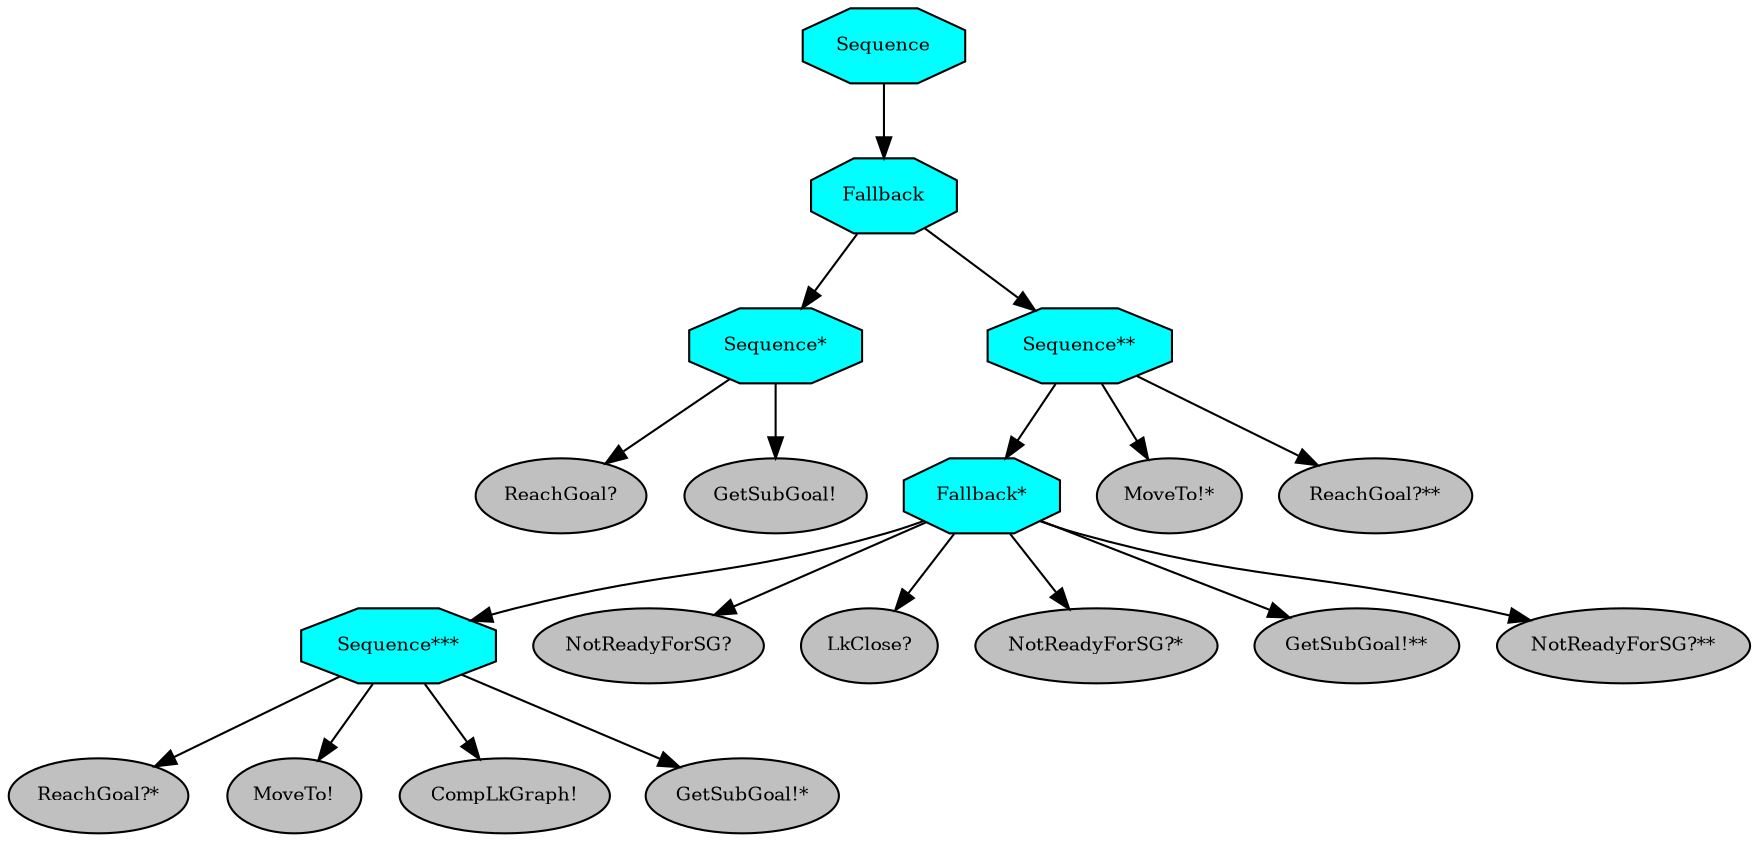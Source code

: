 digraph pastafarianism {
ordering=out;
graph [fontname="times-roman"];
node [fontname="times-roman"];
edge [fontname="times-roman"];
Sequence [fillcolor=cyan, fontcolor=black, fontsize=9, label=Sequence, shape=octagon, style=filled];
Fallback [fillcolor=cyan, fontcolor=black, fontsize=9, label=Fallback, shape=octagon, style=filled];
Sequence -> Fallback;
"Sequence*" [fillcolor=cyan, fontcolor=black, fontsize=9, label="Sequence*", shape=octagon, style=filled];
Fallback -> "Sequence*";
"ReachGoal?" [fillcolor=gray, fontcolor=black, fontsize=9, label="ReachGoal?", shape=ellipse, style=filled];
"Sequence*" -> "ReachGoal?";
"GetSubGoal!" [fillcolor=gray, fontcolor=black, fontsize=9, label="GetSubGoal!", shape=ellipse, style=filled];
"Sequence*" -> "GetSubGoal!";
"Sequence**" [fillcolor=cyan, fontcolor=black, fontsize=9, label="Sequence**", shape=octagon, style=filled];
Fallback -> "Sequence**";
"Fallback*" [fillcolor=cyan, fontcolor=black, fontsize=9, label="Fallback*", shape=octagon, style=filled];
"Sequence**" -> "Fallback*";
"Sequence***" [fillcolor=cyan, fontcolor=black, fontsize=9, label="Sequence***", shape=octagon, style=filled];
"Fallback*" -> "Sequence***";
"ReachGoal?*" [fillcolor=gray, fontcolor=black, fontsize=9, label="ReachGoal?*", shape=ellipse, style=filled];
"Sequence***" -> "ReachGoal?*";
"MoveTo!" [fillcolor=gray, fontcolor=black, fontsize=9, label="MoveTo!", shape=ellipse, style=filled];
"Sequence***" -> "MoveTo!";
"CompLkGraph!" [fillcolor=gray, fontcolor=black, fontsize=9, label="CompLkGraph!", shape=ellipse, style=filled];
"Sequence***" -> "CompLkGraph!";
"GetSubGoal!*" [fillcolor=gray, fontcolor=black, fontsize=9, label="GetSubGoal!*", shape=ellipse, style=filled];
"Sequence***" -> "GetSubGoal!*";
"NotReadyForSG?" [fillcolor=gray, fontcolor=black, fontsize=9, label="NotReadyForSG?", shape=ellipse, style=filled];
"Fallback*" -> "NotReadyForSG?";
"LkClose?" [fillcolor=gray, fontcolor=black, fontsize=9, label="LkClose?", shape=ellipse, style=filled];
"Fallback*" -> "LkClose?";
"NotReadyForSG?*" [fillcolor=gray, fontcolor=black, fontsize=9, label="NotReadyForSG?*", shape=ellipse, style=filled];
"Fallback*" -> "NotReadyForSG?*";
"GetSubGoal!**" [fillcolor=gray, fontcolor=black, fontsize=9, label="GetSubGoal!**", shape=ellipse, style=filled];
"Fallback*" -> "GetSubGoal!**";
"NotReadyForSG?**" [fillcolor=gray, fontcolor=black, fontsize=9, label="NotReadyForSG?**", shape=ellipse, style=filled];
"Fallback*" -> "NotReadyForSG?**";
"MoveTo!*" [fillcolor=gray, fontcolor=black, fontsize=9, label="MoveTo!*", shape=ellipse, style=filled];
"Sequence**" -> "MoveTo!*";
"ReachGoal?**" [fillcolor=gray, fontcolor=black, fontsize=9, label="ReachGoal?**", shape=ellipse, style=filled];
"Sequence**" -> "ReachGoal?**";
}
